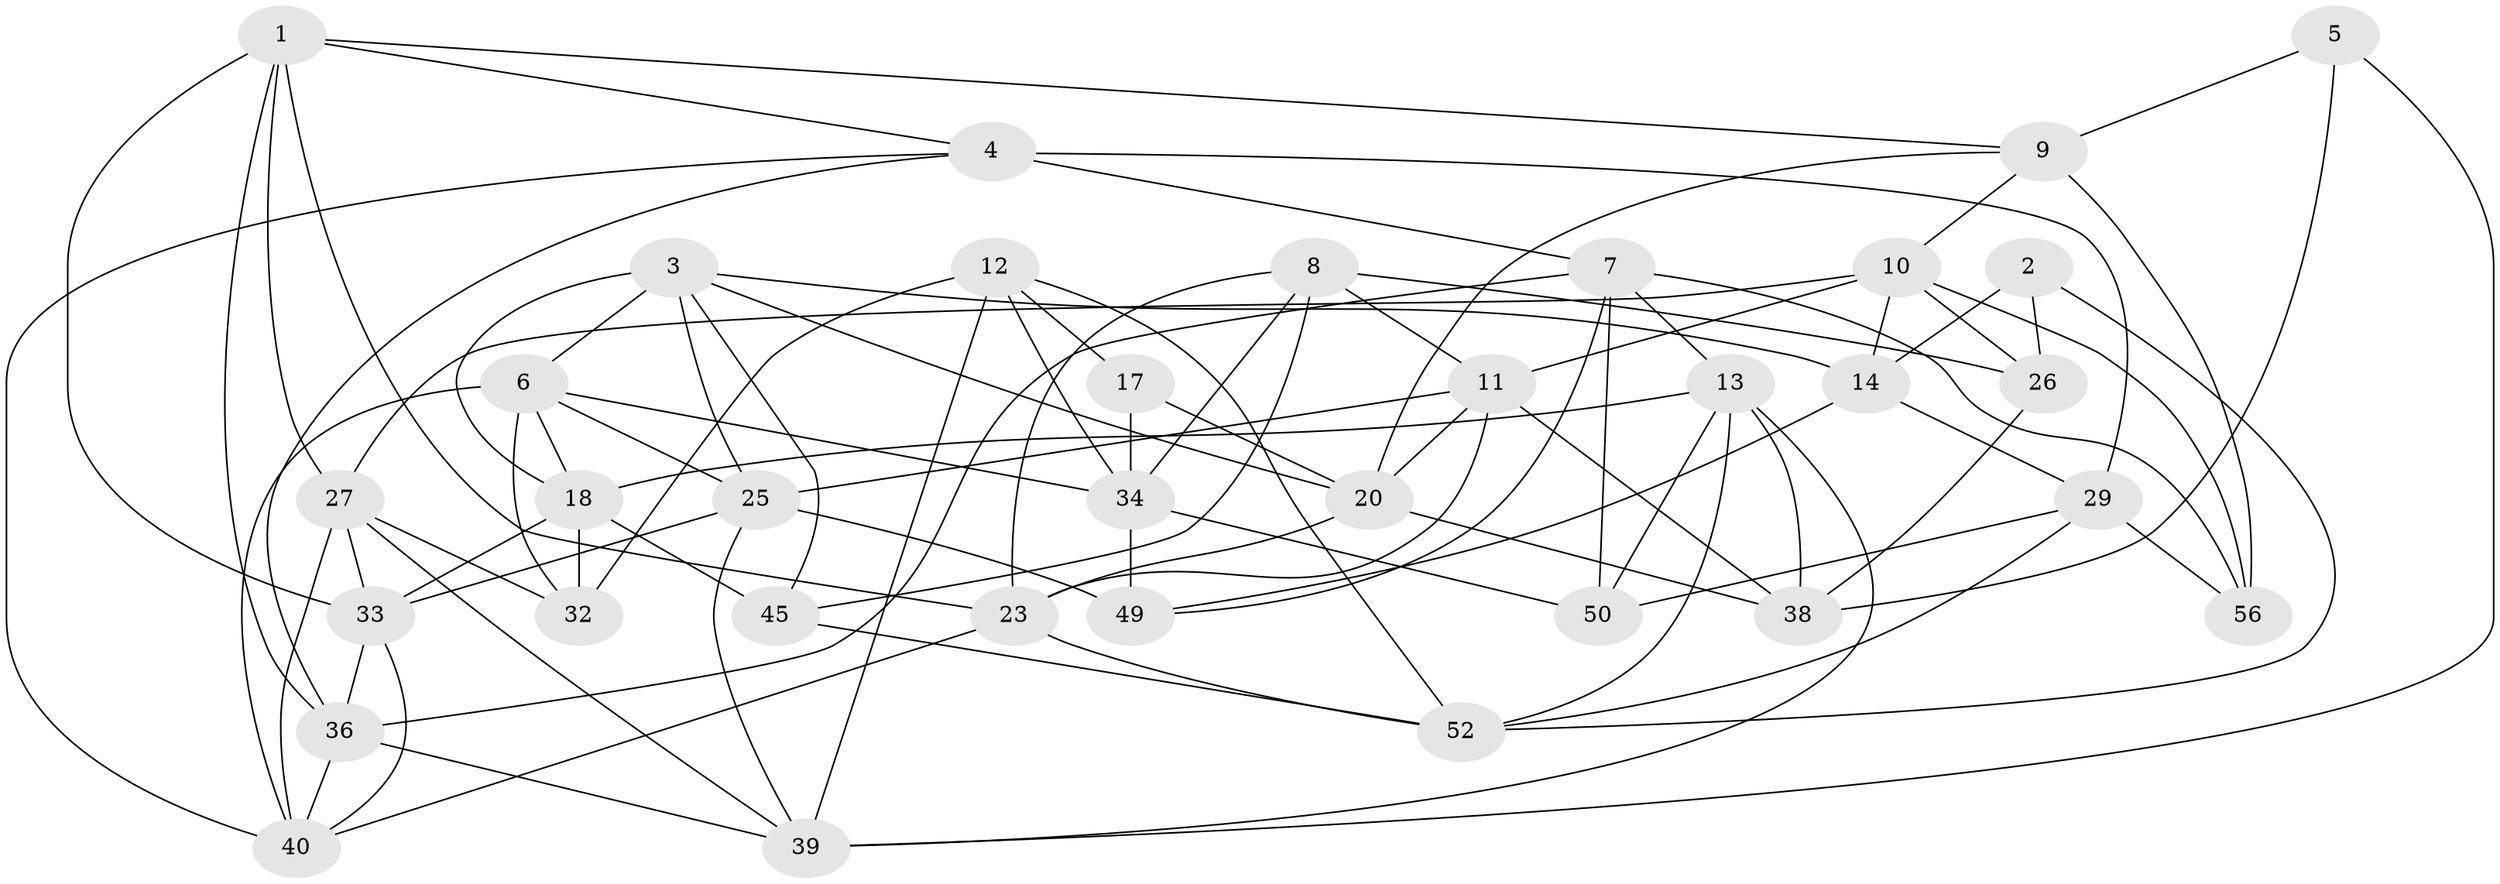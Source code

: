 // Generated by graph-tools (version 1.1) at 2025/24/03/03/25 07:24:28]
// undirected, 34 vertices, 88 edges
graph export_dot {
graph [start="1"]
  node [color=gray90,style=filled];
  1 [super="+19"];
  2;
  3 [super="+60"];
  4 [super="+15"];
  5;
  6 [super="+31"];
  7 [super="+16"];
  8 [super="+46"];
  9 [super="+44"];
  10 [super="+22"];
  11 [super="+43"];
  12 [super="+37"];
  13 [super="+21"];
  14 [super="+28"];
  17;
  18 [super="+30"];
  20 [super="+51"];
  23 [super="+24"];
  25 [super="+58"];
  26 [super="+41"];
  27 [super="+53"];
  29 [super="+35"];
  32;
  33 [super="+54"];
  34 [super="+57"];
  36 [super="+42"];
  38 [super="+48"];
  39 [super="+47"];
  40 [super="+59"];
  45;
  49;
  50;
  52 [super="+55"];
  56;
  1 -- 9;
  1 -- 33;
  1 -- 27;
  1 -- 4;
  1 -- 36;
  1 -- 23;
  2 -- 14 [weight=2];
  2 -- 52;
  2 -- 26;
  3 -- 14;
  3 -- 18;
  3 -- 20;
  3 -- 25;
  3 -- 45;
  3 -- 6;
  4 -- 7;
  4 -- 29 [weight=2];
  4 -- 40;
  4 -- 36;
  5 -- 9 [weight=2];
  5 -- 39;
  5 -- 38;
  6 -- 40;
  6 -- 32;
  6 -- 25;
  6 -- 18;
  6 -- 34;
  7 -- 56;
  7 -- 50;
  7 -- 49;
  7 -- 36;
  7 -- 13;
  8 -- 26 [weight=2];
  8 -- 11;
  8 -- 45;
  8 -- 23;
  8 -- 34;
  9 -- 20;
  9 -- 56;
  9 -- 10;
  10 -- 27;
  10 -- 26;
  10 -- 56;
  10 -- 11;
  10 -- 14;
  11 -- 23;
  11 -- 38;
  11 -- 25;
  11 -- 20;
  12 -- 17 [weight=2];
  12 -- 34;
  12 -- 32;
  12 -- 52;
  12 -- 39;
  13 -- 38;
  13 -- 52;
  13 -- 18;
  13 -- 50;
  13 -- 39;
  14 -- 29;
  14 -- 49;
  17 -- 34;
  17 -- 20;
  18 -- 45;
  18 -- 33;
  18 -- 32;
  20 -- 38;
  20 -- 23;
  23 -- 40;
  23 -- 52;
  25 -- 39;
  25 -- 49;
  25 -- 33;
  26 -- 38 [weight=2];
  27 -- 33;
  27 -- 39;
  27 -- 32;
  27 -- 40;
  29 -- 56;
  29 -- 50;
  29 -- 52;
  33 -- 40;
  33 -- 36;
  34 -- 49;
  34 -- 50;
  36 -- 40;
  36 -- 39;
  45 -- 52;
}

